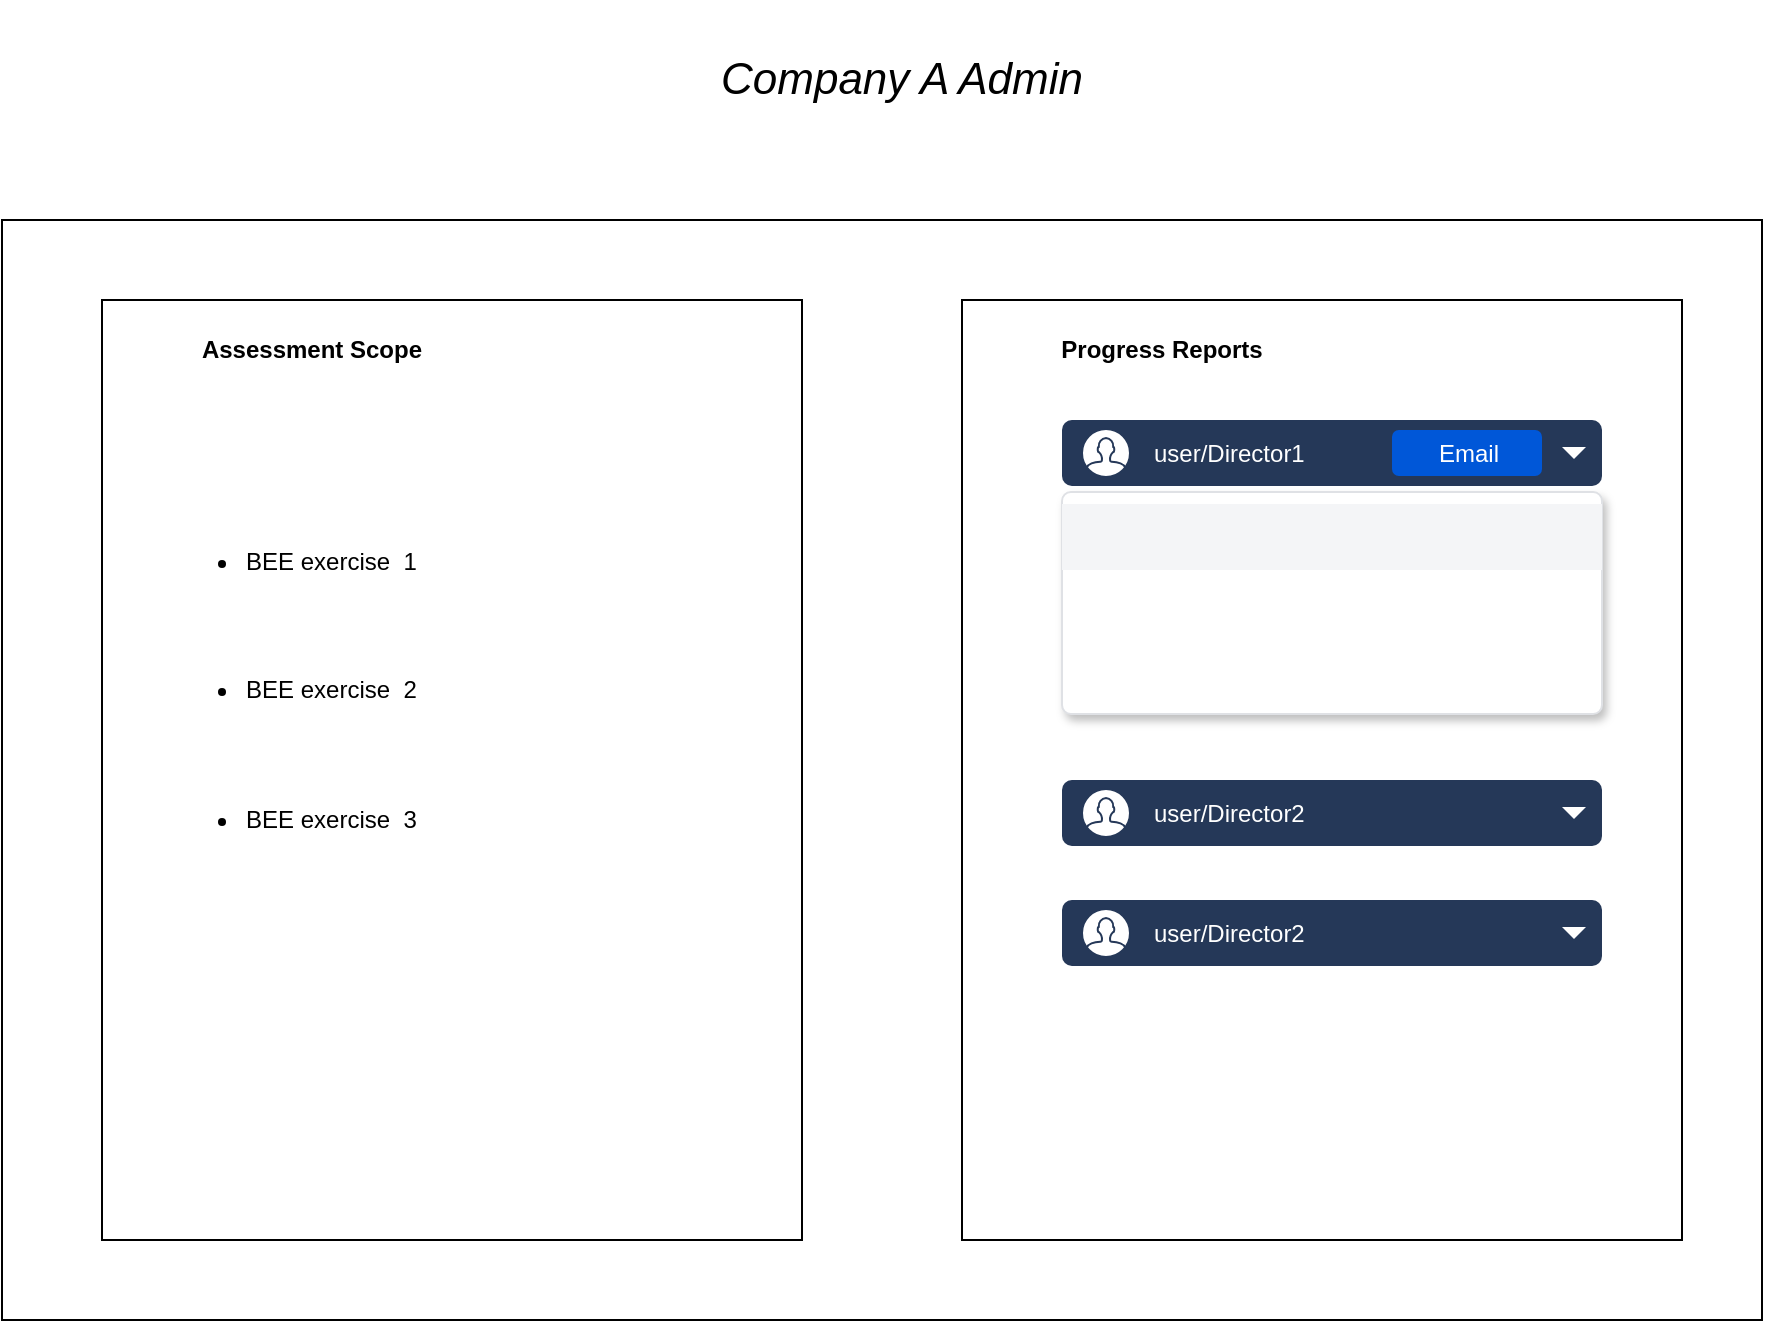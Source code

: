 <mxfile version="20.1.4" type="github">
  <diagram id="2CiY7Sf4G66lhT_vsnN_" name="Page-1">
    <mxGraphModel dx="839" dy="466" grid="1" gridSize="10" guides="1" tooltips="1" connect="1" arrows="1" fold="1" page="1" pageScale="1" pageWidth="850" pageHeight="1100" math="0" shadow="0">
      <root>
        <mxCell id="0" />
        <mxCell id="1" parent="0" />
        <mxCell id="wGYZzpSj5jo8aP6x9LUJ-1" value="" style="rounded=0;whiteSpace=wrap;html=1;" vertex="1" parent="1">
          <mxGeometry x="190" y="160" width="880" height="550" as="geometry" />
        </mxCell>
        <mxCell id="wGYZzpSj5jo8aP6x9LUJ-3" value="" style="rounded=0;whiteSpace=wrap;html=1;" vertex="1" parent="1">
          <mxGeometry x="670" y="200" width="360" height="470" as="geometry" />
        </mxCell>
        <mxCell id="wGYZzpSj5jo8aP6x9LUJ-2" value="" style="rounded=0;whiteSpace=wrap;html=1;" vertex="1" parent="1">
          <mxGeometry x="240" y="200" width="350" height="470" as="geometry" />
        </mxCell>
        <mxCell id="wGYZzpSj5jo8aP6x9LUJ-4" value="&lt;b&gt;Assessment Scope&lt;br&gt;&lt;/b&gt;" style="text;html=1;strokeColor=none;fillColor=none;align=center;verticalAlign=middle;whiteSpace=wrap;rounded=0;" vertex="1" parent="1">
          <mxGeometry x="270" y="210" width="150" height="30" as="geometry" />
        </mxCell>
        <mxCell id="wGYZzpSj5jo8aP6x9LUJ-5" value="&lt;b&gt;Progress Reports&lt;/b&gt;" style="text;html=1;strokeColor=none;fillColor=none;align=center;verticalAlign=middle;whiteSpace=wrap;rounded=0;" vertex="1" parent="1">
          <mxGeometry x="690" y="210" width="160" height="30" as="geometry" />
        </mxCell>
        <mxCell id="wGYZzpSj5jo8aP6x9LUJ-6" value="&lt;i&gt;&lt;font style=&quot;font-size: 22px;&quot;&gt;Company A Admin&lt;br&gt;&lt;/font&gt;&lt;/i&gt;" style="text;html=1;strokeColor=none;fillColor=none;align=center;verticalAlign=middle;whiteSpace=wrap;rounded=0;" vertex="1" parent="1">
          <mxGeometry x="440" y="50" width="400" height="80" as="geometry" />
        </mxCell>
        <mxCell id="wGYZzpSj5jo8aP6x9LUJ-10" value="&lt;ul style=&quot;font-size: 12px;&quot;&gt;&lt;li&gt;&lt;font style=&quot;font-size: 12px;&quot;&gt;BEE exercise&amp;nbsp; 1&lt;/font&gt;&lt;/li&gt;&lt;/ul&gt;&lt;div&gt;&lt;br&gt;&lt;/div&gt;&lt;ul style=&quot;font-size: 12px;&quot;&gt;&lt;li&gt;&lt;font style=&quot;font-size: 12px;&quot;&gt;BEE exercise&amp;nbsp; 2&lt;/font&gt;&lt;/li&gt;&lt;/ul&gt;&lt;div&gt;&lt;br&gt;&lt;/div&gt;&lt;ul style=&quot;font-size: 12px;&quot;&gt;&lt;li&gt;&lt;font style=&quot;font-size: 12px;&quot;&gt;BEE exercise&amp;nbsp; 3&lt;br&gt;&lt;/font&gt;&lt;/li&gt;&lt;/ul&gt;" style="text;strokeColor=none;fillColor=none;html=1;whiteSpace=wrap;verticalAlign=middle;overflow=hidden;fontSize=22;" vertex="1" parent="1">
          <mxGeometry x="270" y="270" width="310" height="250" as="geometry" />
        </mxCell>
        <mxCell id="wGYZzpSj5jo8aP6x9LUJ-13" value="" style="rounded=1;fillColor=#253858;strokeColor=none;html=1;fontSize=12;" vertex="1" parent="1">
          <mxGeometry x="720" y="260" width="270" height="33" as="geometry" />
        </mxCell>
        <mxCell id="wGYZzpSj5jo8aP6x9LUJ-14" value="" style="shape=triangle;direction=south;fillColor=#ffffff;strokeColor=none;html=1;fontSize=12;" vertex="1" parent="wGYZzpSj5jo8aP6x9LUJ-13">
          <mxGeometry x="1" y="0.5" width="12" height="6" relative="1" as="geometry">
            <mxPoint x="-20" y="-3" as="offset" />
          </mxGeometry>
        </mxCell>
        <mxCell id="wGYZzpSj5jo8aP6x9LUJ-15" value="user/Director1" style="shape=mxgraph.ios7.icons.user;fillColor=#ffffff;strokeColor=#253858;html=1;fontColor=#ffffff;align=left;fontSize=12;spacingLeft=10;labelPosition=right;verticalLabelPosition=middle;verticalAlign=middle;" vertex="1" parent="wGYZzpSj5jo8aP6x9LUJ-13">
          <mxGeometry y="0.5" width="24" height="24" relative="1" as="geometry">
            <mxPoint x="10" y="-12" as="offset" />
          </mxGeometry>
        </mxCell>
        <mxCell id="wGYZzpSj5jo8aP6x9LUJ-39" value="Email" style="rounded=1;fillColor=#0057D8;align=center;strokeColor=none;html=1;fontColor=#ffffff;fontSize=12;sketch=0;" vertex="1" parent="wGYZzpSj5jo8aP6x9LUJ-13">
          <mxGeometry x="165" y="5" width="75" height="23" as="geometry" />
        </mxCell>
        <mxCell id="wGYZzpSj5jo8aP6x9LUJ-16" value="" style="rounded=1;fillColor=#ffffff;strokeColor=#DFE1E5;shadow=1;html=1;arcSize=4;fontSize=12;" vertex="1" parent="1">
          <mxGeometry x="720" y="296" width="270" height="111" as="geometry" />
        </mxCell>
        <mxCell id="wGYZzpSj5jo8aP6x9LUJ-17" value="" style="rounded=0;fillColor=#F4F5F7;strokeColor=none;shadow=0;html=1;align=left;fontSize=12;spacingLeft=10;fontColor=#253858;resizeWidth=1" vertex="1" parent="wGYZzpSj5jo8aP6x9LUJ-16">
          <mxGeometry width="270" height="33" relative="1" as="geometry">
            <mxPoint y="6" as="offset" />
          </mxGeometry>
        </mxCell>
        <mxCell id="wGYZzpSj5jo8aP6x9LUJ-30" value="" style="rounded=1;fillColor=#253858;strokeColor=none;html=1;fontSize=12;" vertex="1" parent="1">
          <mxGeometry x="720" y="440" width="270" height="33" as="geometry" />
        </mxCell>
        <mxCell id="wGYZzpSj5jo8aP6x9LUJ-31" value="" style="shape=triangle;direction=south;fillColor=#ffffff;strokeColor=none;html=1;fontSize=12;" vertex="1" parent="wGYZzpSj5jo8aP6x9LUJ-30">
          <mxGeometry x="1" y="0.5" width="12" height="6" relative="1" as="geometry">
            <mxPoint x="-20" y="-3" as="offset" />
          </mxGeometry>
        </mxCell>
        <mxCell id="wGYZzpSj5jo8aP6x9LUJ-32" value="user/Director2" style="shape=mxgraph.ios7.icons.user;fillColor=#ffffff;strokeColor=#253858;html=1;fontColor=#ffffff;align=left;fontSize=12;spacingLeft=10;labelPosition=right;verticalLabelPosition=middle;verticalAlign=middle;" vertex="1" parent="wGYZzpSj5jo8aP6x9LUJ-30">
          <mxGeometry y="0.5" width="24" height="24" relative="1" as="geometry">
            <mxPoint x="10" y="-12" as="offset" />
          </mxGeometry>
        </mxCell>
        <mxCell id="wGYZzpSj5jo8aP6x9LUJ-33" value="" style="rounded=1;fillColor=#253858;strokeColor=none;html=1;fontSize=12;" vertex="1" parent="1">
          <mxGeometry x="720" y="500" width="270" height="33" as="geometry" />
        </mxCell>
        <mxCell id="wGYZzpSj5jo8aP6x9LUJ-34" value="" style="shape=triangle;direction=south;fillColor=#ffffff;strokeColor=none;html=1;fontSize=12;" vertex="1" parent="wGYZzpSj5jo8aP6x9LUJ-33">
          <mxGeometry x="1" y="0.5" width="12" height="6" relative="1" as="geometry">
            <mxPoint x="-20" y="-3" as="offset" />
          </mxGeometry>
        </mxCell>
        <mxCell id="wGYZzpSj5jo8aP6x9LUJ-35" value="user/Director2" style="shape=mxgraph.ios7.icons.user;fillColor=#ffffff;strokeColor=#253858;html=1;fontColor=#ffffff;align=left;fontSize=12;spacingLeft=10;labelPosition=right;verticalLabelPosition=middle;verticalAlign=middle;" vertex="1" parent="wGYZzpSj5jo8aP6x9LUJ-33">
          <mxGeometry y="0.5" width="24" height="24" relative="1" as="geometry">
            <mxPoint x="10" y="-12" as="offset" />
          </mxGeometry>
        </mxCell>
      </root>
    </mxGraphModel>
  </diagram>
</mxfile>
